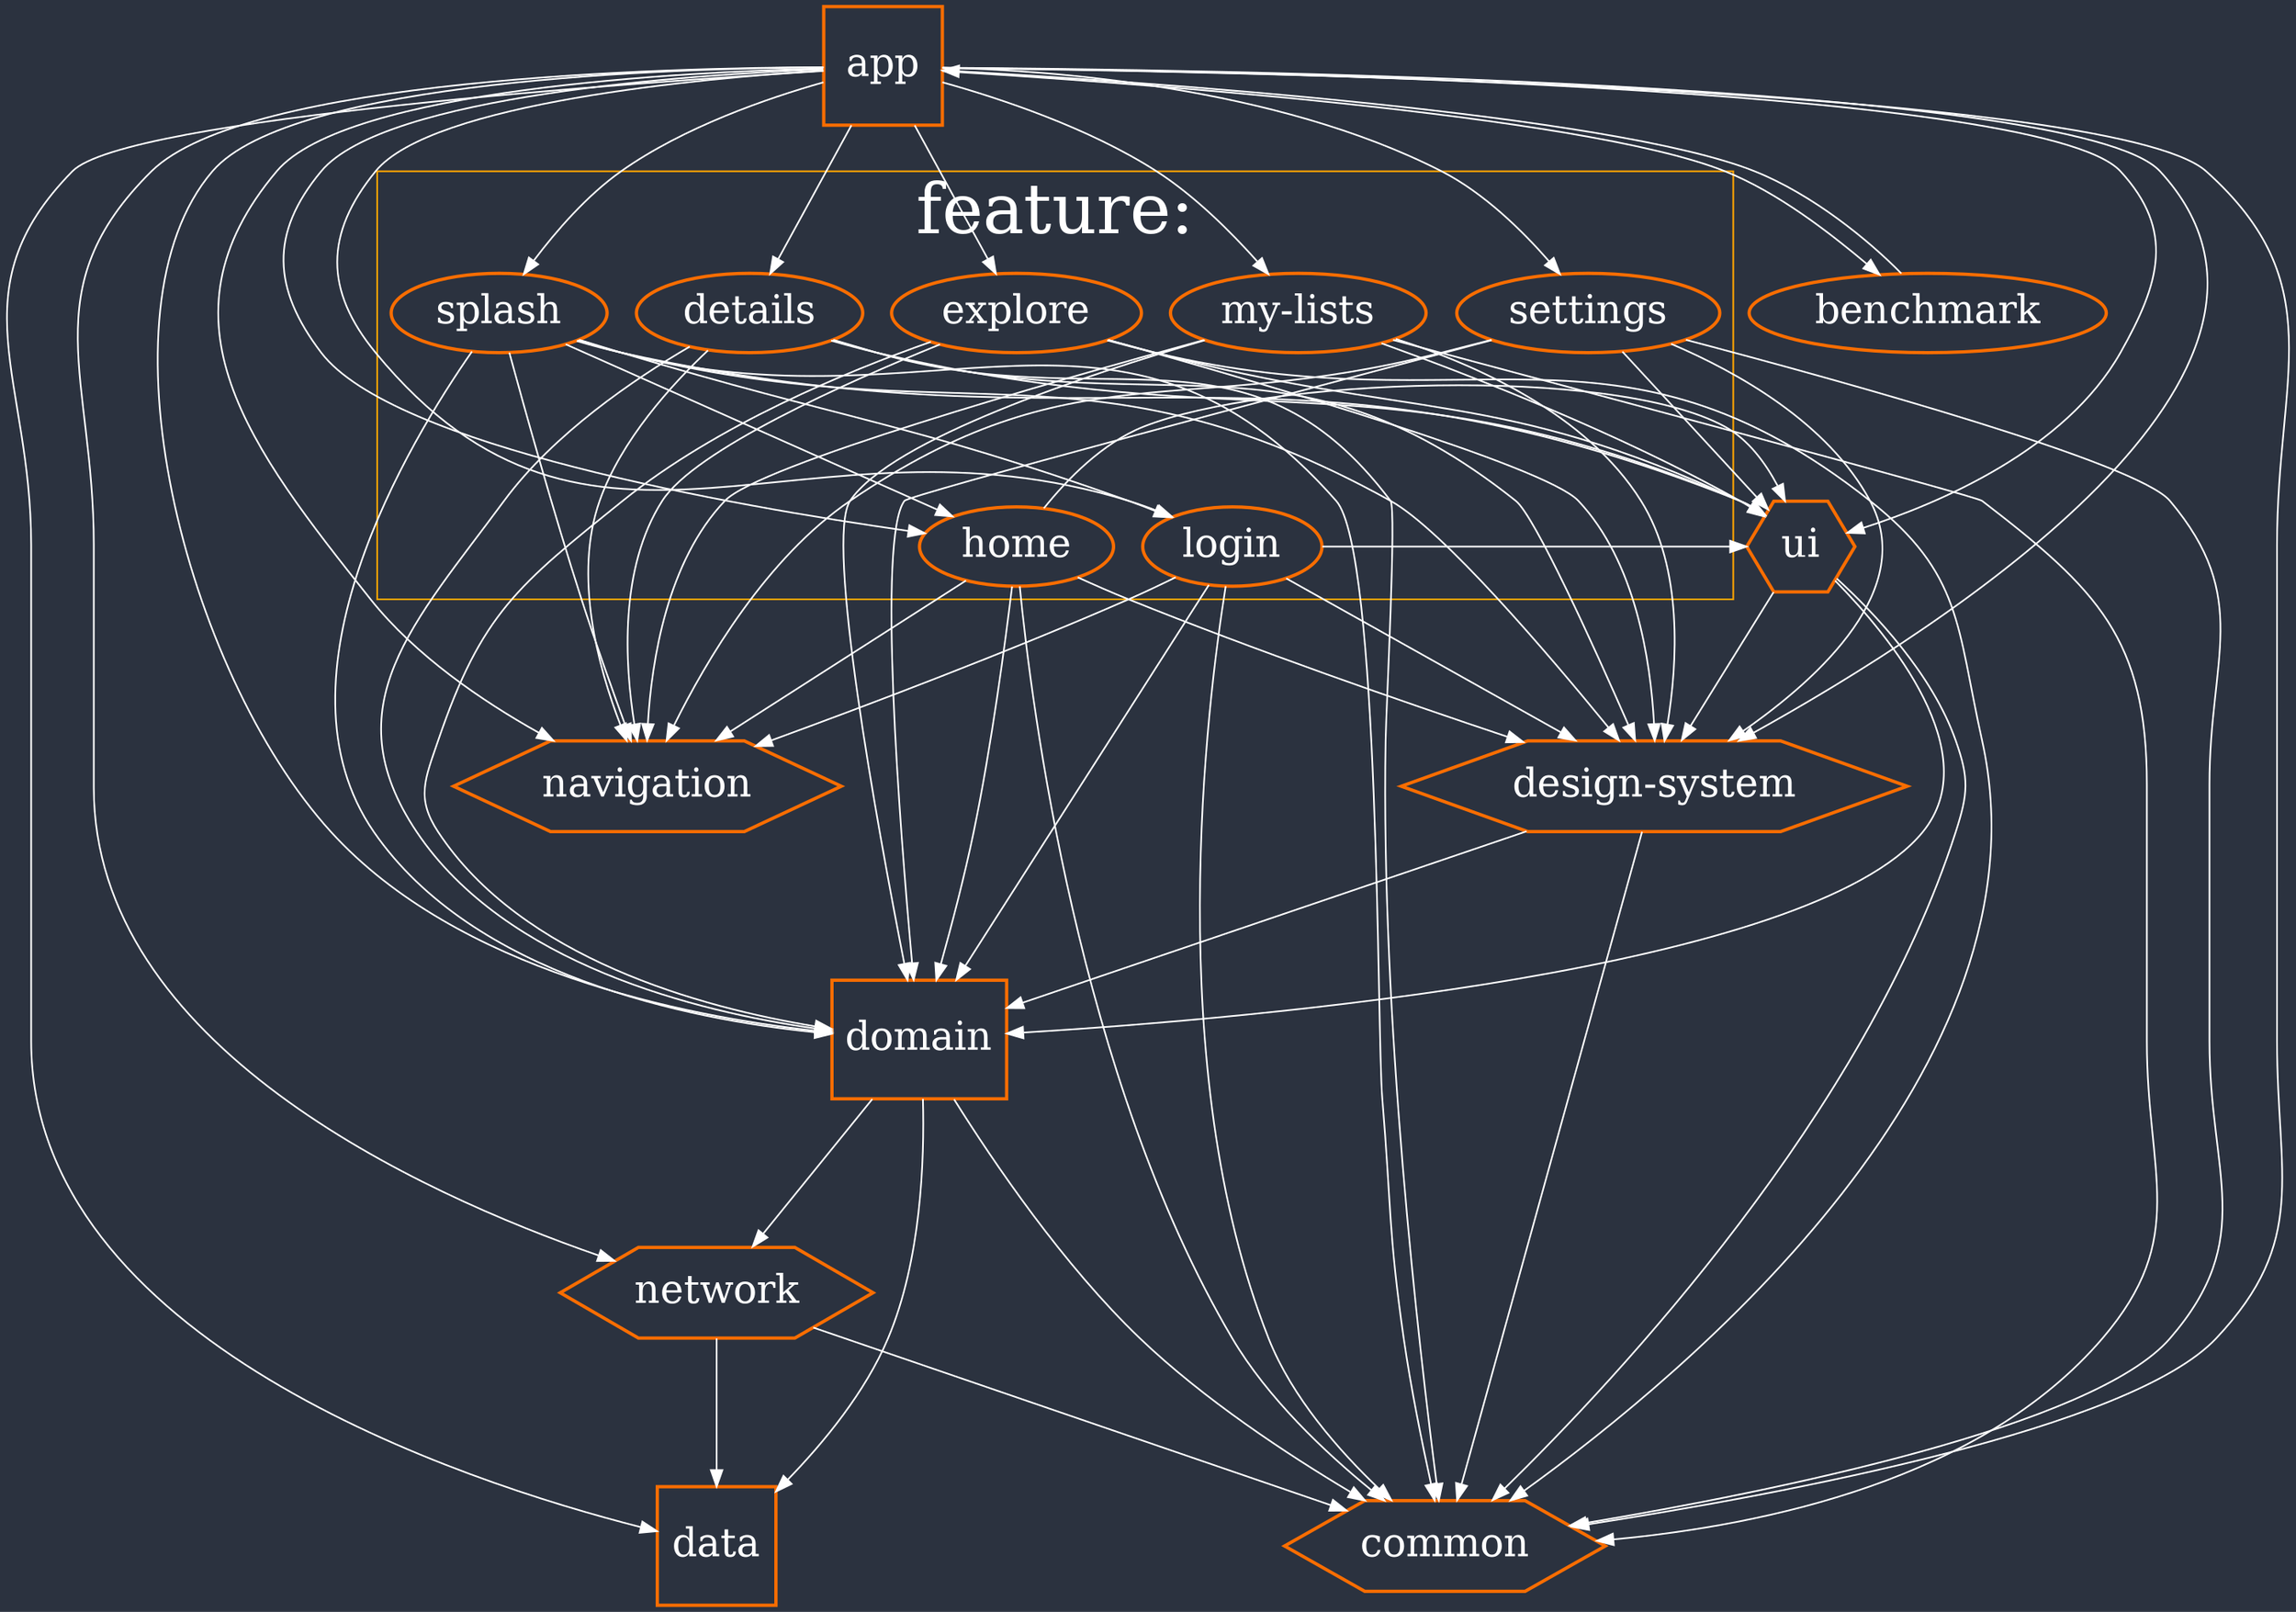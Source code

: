 digraph {

    // General settings
    graph [fontsize=42, ranksep=1.25, bgcolor="#2B323F", fontcolor=white];
    node [style=bold, color="#F96D00", fontsize=24, fontcolor=white];
    edge [color=white];
    rankdir=TB; # Top to bottom

    // Main module settings
    "app", "data", "domain" [shape=box, height="1", width="1"];

    // Helper module setters
    "common", "design-system", "ui", "network", "navigation" [shape=hexagon];

    subgraph cluster_feature {
        label="feature:";
        color=orange;
        "login", "home", "details", "explore", "settings", "my-lists", "splash";
    }

    # Dependencies
    "app" -> "benchmark"
    "app" -> "common"
    "app" -> "data"
    "app" -> "design-system"
    "app" -> "domain"
    "app" -> "network"
    "app" -> "navigation"
    "app" -> "ui"
    "app" -> "login"
    "app" -> "home"
    "app" -> "details"
    "app" -> "explore"
    "app" -> "my-lists"
    "app" -> "settings"
    "app" -> "splash"
    "benchmark" -> "app"
    "design-system" -> "common"
    "design-system" -> "domain"
    "domain" -> "common"
    "domain" -> "data"
    "domain" -> "network"
    "network" -> "common"
    "network" -> "data"
    "ui" -> "common"
    "ui" -> "domain"
    "ui" -> "design-system"
    "login" -> "domain"
    "login" -> "common"
    "login" -> "design-system"
    "login" -> "navigation"
    "login" -> "ui"
    "home" -> "domain"
    "home" -> "common"
    "home" -> "design-system"
    "home" -> "navigation"
    "home" -> "ui"
    "details" -> "domain"
    "details" -> "common"
    "details" -> "design-system"
    "details" -> "navigation"
    "details" -> "ui"
    "explore" -> "domain"
    "explore" -> "common"
    "explore" -> "design-system"
    "explore" -> "navigation"
    "explore" -> "ui"
    "my-lists" -> "domain"
    "my-lists" -> "common"
    "my-lists" -> "design-system"
    "my-lists" -> "navigation"
    "my-lists" -> "ui"
    "settings" -> "domain"
    "settings" -> "common"
    "settings" -> "design-system"
    "settings" -> "navigation"
    "settings" -> "ui"
    "splash" -> "domain"
    "splash" -> "common"
    "splash" -> "design-system"
    "splash" -> "navigation"
    "splash" -> "ui"
    "splash" -> "home"
    "splash" -> "login"
}
